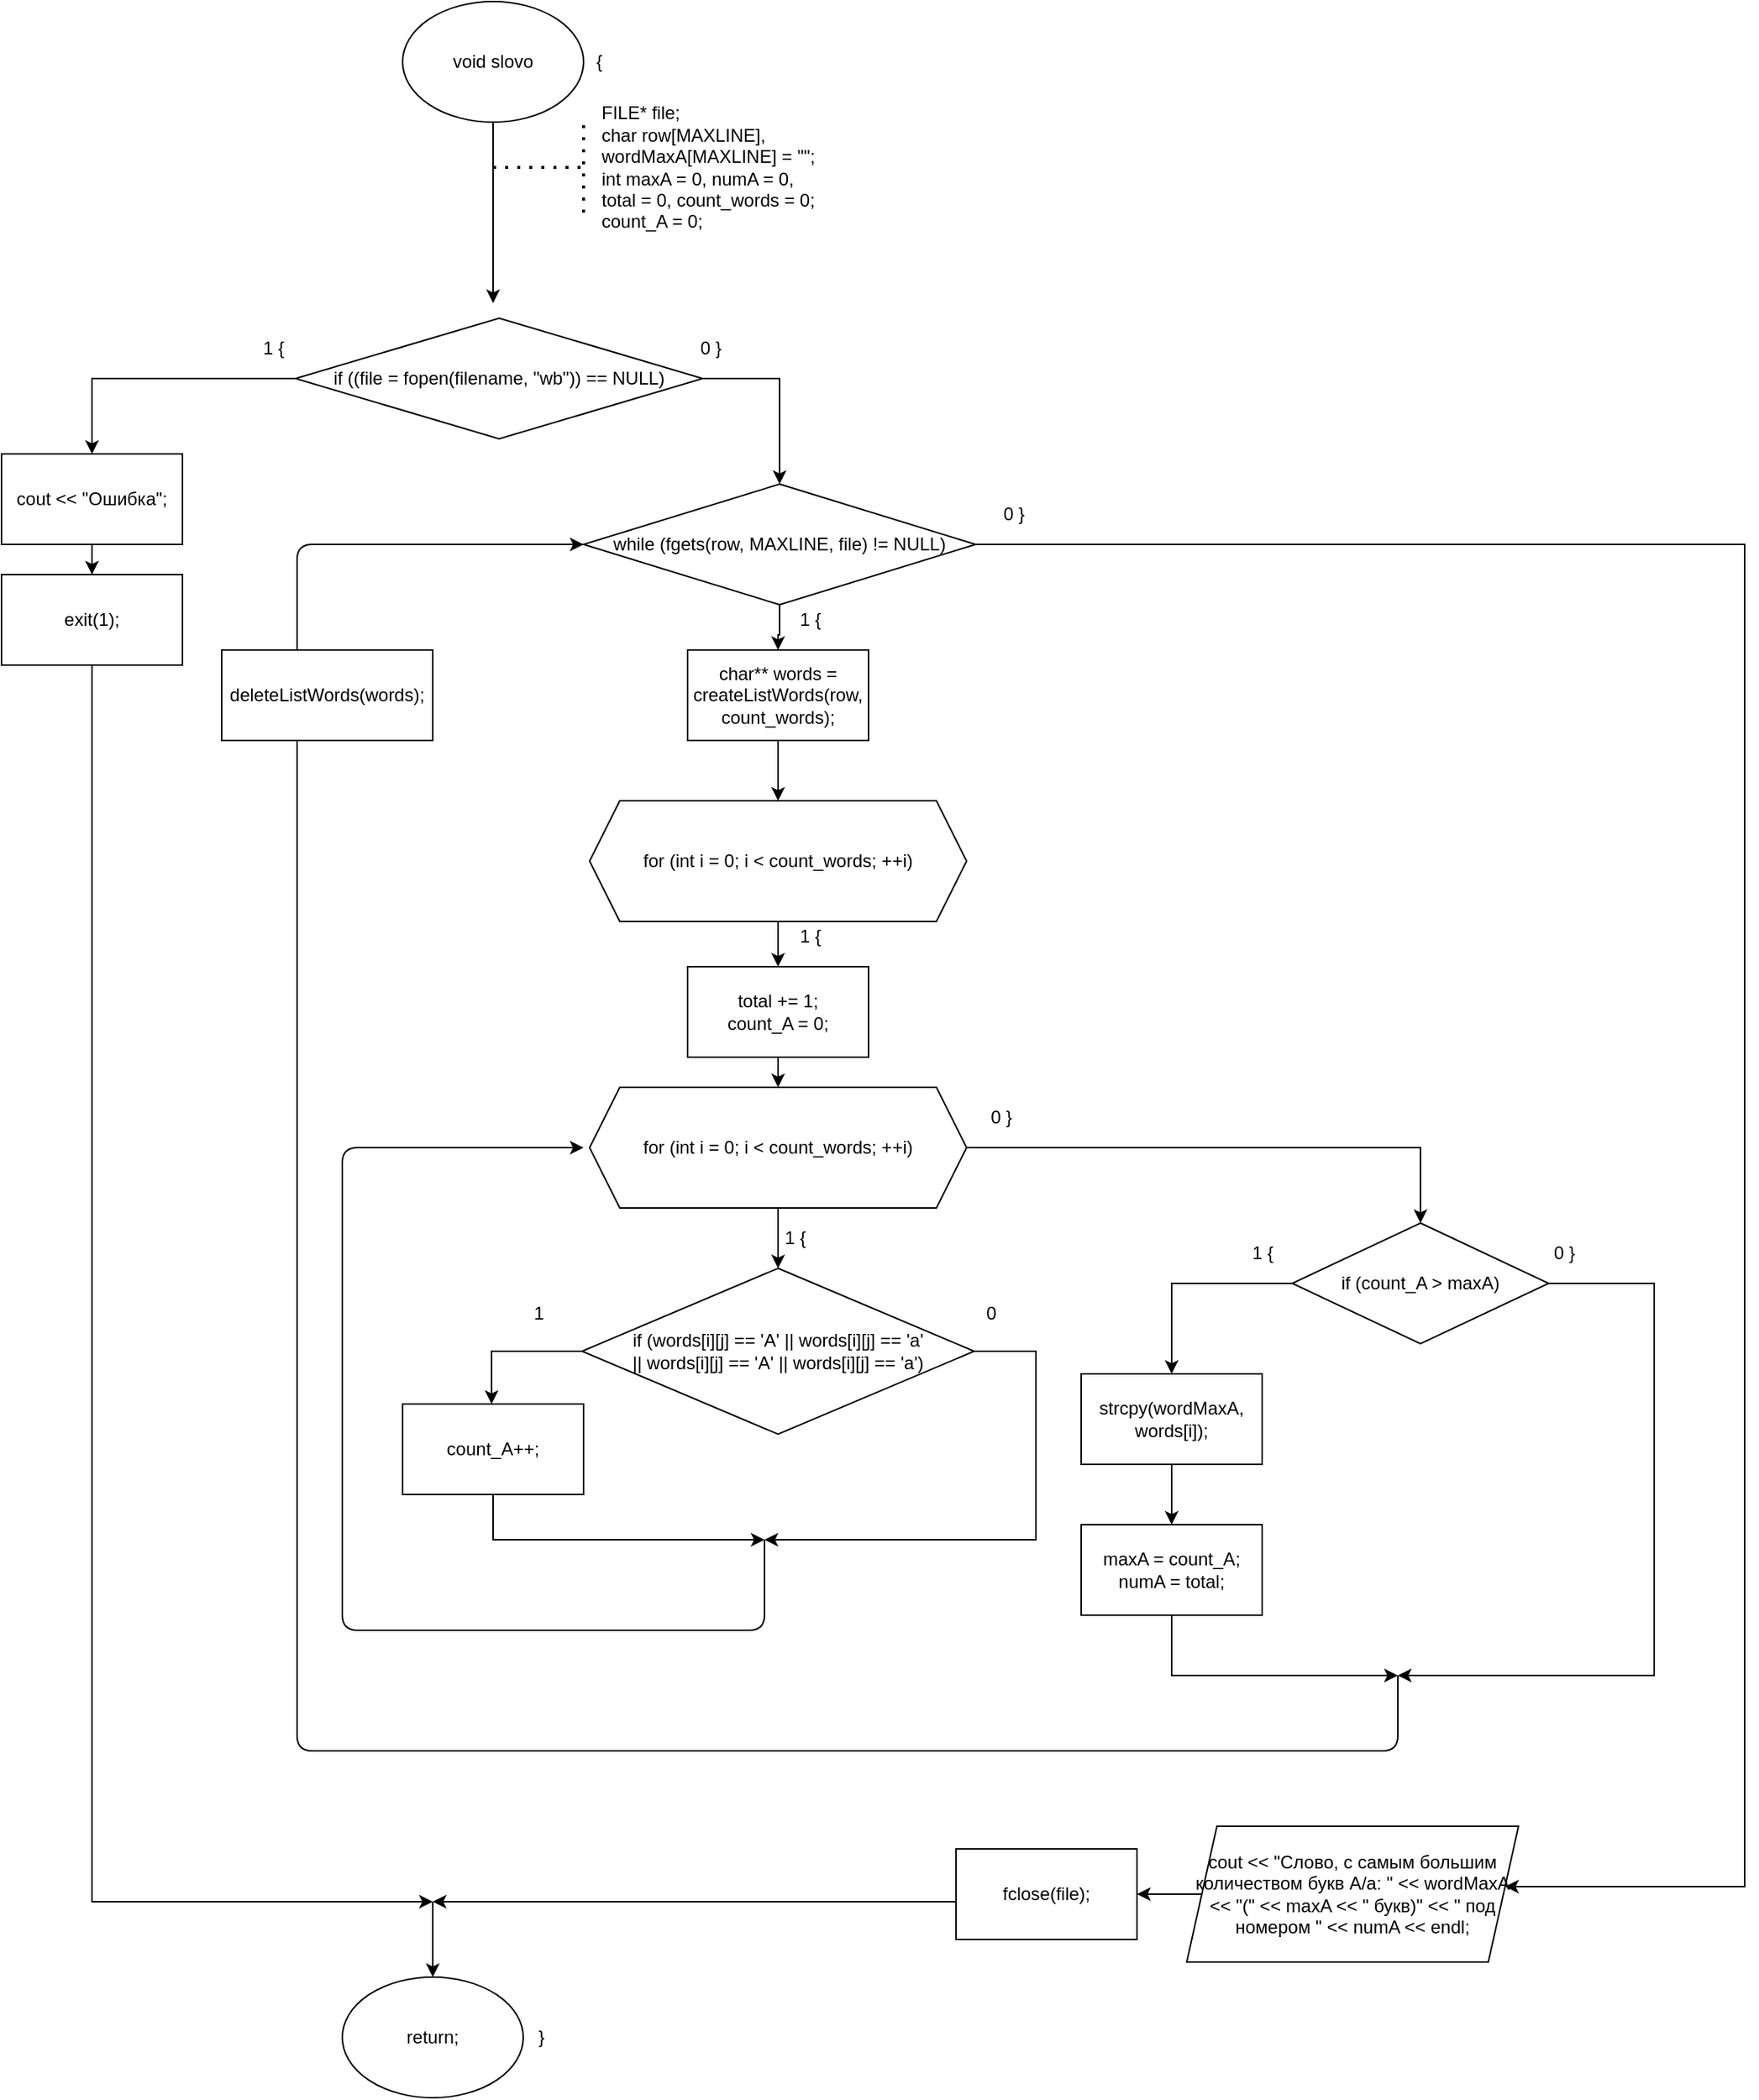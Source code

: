 <mxfile version="13.9.9" type="device"><diagram id="I7Hrgx_paLXaFWFVw1bG" name="Страница 1"><mxGraphModel dx="1217" dy="720" grid="1" gridSize="10" guides="1" tooltips="1" connect="1" arrows="1" fold="1" page="1" pageScale="1" pageWidth="827" pageHeight="1169" math="0" shadow="0"><root><mxCell id="0"/><mxCell id="1" parent="0"/><mxCell id="iAIFt_Bo2Ttkv_TQVGMk-1" style="edgeStyle=orthogonalEdgeStyle;rounded=0;orthogonalLoop=1;jettySize=auto;html=1;" edge="1" parent="1" source="iAIFt_Bo2Ttkv_TQVGMk-2"><mxGeometry relative="1" as="geometry"><mxPoint x="400" y="230" as="targetPoint"/></mxGeometry></mxCell><mxCell id="iAIFt_Bo2Ttkv_TQVGMk-2" value="void slovo" style="ellipse;whiteSpace=wrap;html=1;" vertex="1" parent="1"><mxGeometry x="340" y="30" width="120" height="80" as="geometry"/></mxCell><mxCell id="iAIFt_Bo2Ttkv_TQVGMk-3" value="" style="endArrow=none;dashed=1;html=1;dashPattern=1 3;strokeWidth=2;" edge="1" parent="1"><mxGeometry width="50" height="50" relative="1" as="geometry"><mxPoint x="400" y="140" as="sourcePoint"/><mxPoint x="460" y="140" as="targetPoint"/></mxGeometry></mxCell><mxCell id="iAIFt_Bo2Ttkv_TQVGMk-4" value="FILE* file;&lt;br&gt;&lt;div&gt;&lt;span&gt;char row[MAXLINE],&amp;nbsp;&lt;/span&gt;&lt;/div&gt;wordMaxA[MAXLINE] = &quot;&quot;;&lt;br&gt;int maxA = 0, numA = 0, &lt;br&gt;total = 0, count_words = 0;&lt;br&gt;count_A = 0;" style="text;html=1;align=left;verticalAlign=middle;resizable=0;points=[];autosize=1;" vertex="1" parent="1"><mxGeometry x="470" y="95" width="160" height="90" as="geometry"/></mxCell><mxCell id="iAIFt_Bo2Ttkv_TQVGMk-5" value="" style="endArrow=none;dashed=1;html=1;dashPattern=1 3;strokeWidth=2;" edge="1" parent="1"><mxGeometry width="50" height="50" relative="1" as="geometry"><mxPoint x="460" y="170" as="sourcePoint"/><mxPoint x="460" y="110" as="targetPoint"/></mxGeometry></mxCell><mxCell id="iAIFt_Bo2Ttkv_TQVGMk-6" style="edgeStyle=orthogonalEdgeStyle;rounded=0;orthogonalLoop=1;jettySize=auto;html=1;" edge="1" parent="1" source="iAIFt_Bo2Ttkv_TQVGMk-8" target="iAIFt_Bo2Ttkv_TQVGMk-10"><mxGeometry relative="1" as="geometry"><mxPoint x="244" y="350" as="targetPoint"/></mxGeometry></mxCell><mxCell id="iAIFt_Bo2Ttkv_TQVGMk-7" style="edgeStyle=orthogonalEdgeStyle;rounded=0;orthogonalLoop=1;jettySize=auto;html=1;entryX=0.5;entryY=0;entryDx=0;entryDy=0;" edge="1" parent="1" source="iAIFt_Bo2Ttkv_TQVGMk-8" target="iAIFt_Bo2Ttkv_TQVGMk-35"><mxGeometry relative="1" as="geometry"><mxPoint x="584" y="350.0" as="targetPoint"/><Array as="points"><mxPoint x="590" y="280"/></Array></mxGeometry></mxCell><mxCell id="iAIFt_Bo2Ttkv_TQVGMk-8" value="if ((file = fopen(filename, &quot;wb&quot;)) == NULL)" style="rhombus;whiteSpace=wrap;html=1;" vertex="1" parent="1"><mxGeometry x="269" y="240" width="270" height="80" as="geometry"/></mxCell><mxCell id="iAIFt_Bo2Ttkv_TQVGMk-9" value="" style="edgeStyle=orthogonalEdgeStyle;rounded=0;orthogonalLoop=1;jettySize=auto;html=1;" edge="1" parent="1" source="iAIFt_Bo2Ttkv_TQVGMk-10" target="iAIFt_Bo2Ttkv_TQVGMk-16"><mxGeometry relative="1" as="geometry"/></mxCell><mxCell id="iAIFt_Bo2Ttkv_TQVGMk-10" value="cout &amp;lt;&amp;lt; &quot;Ошибка&quot;;" style="rounded=0;whiteSpace=wrap;html=1;" vertex="1" parent="1"><mxGeometry x="74" y="330" width="120" height="60" as="geometry"/></mxCell><mxCell id="iAIFt_Bo2Ttkv_TQVGMk-11" value="1 {" style="text;html=1;align=center;verticalAlign=middle;resizable=0;points=[];autosize=1;" vertex="1" parent="1"><mxGeometry x="239" y="250" width="30" height="20" as="geometry"/></mxCell><mxCell id="iAIFt_Bo2Ttkv_TQVGMk-43" style="edgeStyle=orthogonalEdgeStyle;rounded=0;orthogonalLoop=1;jettySize=auto;html=1;" edge="1" parent="1" source="iAIFt_Bo2Ttkv_TQVGMk-14" target="iAIFt_Bo2Ttkv_TQVGMk-44"><mxGeometry relative="1" as="geometry"><mxPoint x="589.0" y="690" as="targetPoint"/></mxGeometry></mxCell><mxCell id="iAIFt_Bo2Ttkv_TQVGMk-14" value="for (int i = 0; i &amp;lt; count_words; ++i)" style="shape=hexagon;perimeter=hexagonPerimeter2;whiteSpace=wrap;html=1;fixedSize=1;" vertex="1" parent="1"><mxGeometry x="464" y="560" width="250" height="80" as="geometry"/></mxCell><mxCell id="iAIFt_Bo2Ttkv_TQVGMk-77" style="edgeStyle=orthogonalEdgeStyle;rounded=0;orthogonalLoop=1;jettySize=auto;html=1;" edge="1" parent="1" source="iAIFt_Bo2Ttkv_TQVGMk-16"><mxGeometry relative="1" as="geometry"><mxPoint x="360" y="1290" as="targetPoint"/><Array as="points"><mxPoint x="134" y="1290"/></Array></mxGeometry></mxCell><mxCell id="iAIFt_Bo2Ttkv_TQVGMk-16" value="exit(1);" style="rounded=0;whiteSpace=wrap;html=1;" vertex="1" parent="1"><mxGeometry x="74" y="410" width="120" height="60" as="geometry"/></mxCell><mxCell id="iAIFt_Bo2Ttkv_TQVGMk-24" value="0 }" style="text;html=1;align=center;verticalAlign=middle;resizable=0;points=[];autosize=1;" vertex="1" parent="1"><mxGeometry x="529" y="250" width="30" height="20" as="geometry"/></mxCell><mxCell id="iAIFt_Bo2Ttkv_TQVGMk-30" value="{" style="text;html=1;align=center;verticalAlign=middle;resizable=0;points=[];autosize=1;" vertex="1" parent="1"><mxGeometry x="460" y="60" width="20" height="20" as="geometry"/></mxCell><mxCell id="iAIFt_Bo2Ttkv_TQVGMk-39" style="edgeStyle=orthogonalEdgeStyle;rounded=0;orthogonalLoop=1;jettySize=auto;html=1;" edge="1" parent="1" source="iAIFt_Bo2Ttkv_TQVGMk-35" target="iAIFt_Bo2Ttkv_TQVGMk-41"><mxGeometry relative="1" as="geometry"><mxPoint x="590" y="490" as="targetPoint"/></mxGeometry></mxCell><mxCell id="iAIFt_Bo2Ttkv_TQVGMk-73" style="edgeStyle=orthogonalEdgeStyle;rounded=0;orthogonalLoop=1;jettySize=auto;html=1;" edge="1" parent="1" source="iAIFt_Bo2Ttkv_TQVGMk-35" target="iAIFt_Bo2Ttkv_TQVGMk-74"><mxGeometry relative="1" as="geometry"><mxPoint x="760" y="1280" as="targetPoint"/><Array as="points"><mxPoint x="1230" y="390"/><mxPoint x="1230" y="1280"/></Array></mxGeometry></mxCell><mxCell id="iAIFt_Bo2Ttkv_TQVGMk-35" value="while (fgets(row, MAXLINE, file) != NULL)" style="rhombus;whiteSpace=wrap;html=1;" vertex="1" parent="1"><mxGeometry x="460" y="350" width="260" height="80" as="geometry"/></mxCell><mxCell id="iAIFt_Bo2Ttkv_TQVGMk-42" style="edgeStyle=orthogonalEdgeStyle;rounded=0;orthogonalLoop=1;jettySize=auto;html=1;entryX=0.5;entryY=0;entryDx=0;entryDy=0;" edge="1" parent="1" source="iAIFt_Bo2Ttkv_TQVGMk-41" target="iAIFt_Bo2Ttkv_TQVGMk-14"><mxGeometry relative="1" as="geometry"/></mxCell><mxCell id="iAIFt_Bo2Ttkv_TQVGMk-41" value="char** words = createListWords(row, count_words);" style="rounded=0;whiteSpace=wrap;html=1;" vertex="1" parent="1"><mxGeometry x="529" y="460" width="120" height="60" as="geometry"/></mxCell><mxCell id="iAIFt_Bo2Ttkv_TQVGMk-45" style="edgeStyle=orthogonalEdgeStyle;rounded=0;orthogonalLoop=1;jettySize=auto;html=1;" edge="1" parent="1" source="iAIFt_Bo2Ttkv_TQVGMk-44"><mxGeometry relative="1" as="geometry"><mxPoint x="589.0" y="750" as="targetPoint"/></mxGeometry></mxCell><mxCell id="iAIFt_Bo2Ttkv_TQVGMk-44" value="&lt;div&gt;total += 1;&lt;/div&gt;&lt;div&gt;count_A = 0;&lt;/div&gt;" style="rounded=0;whiteSpace=wrap;html=1;" vertex="1" parent="1"><mxGeometry x="529.0" y="670" width="120" height="60" as="geometry"/></mxCell><mxCell id="iAIFt_Bo2Ttkv_TQVGMk-49" style="edgeStyle=orthogonalEdgeStyle;rounded=0;orthogonalLoop=1;jettySize=auto;html=1;" edge="1" parent="1" source="iAIFt_Bo2Ttkv_TQVGMk-46" target="iAIFt_Bo2Ttkv_TQVGMk-50"><mxGeometry relative="1" as="geometry"><mxPoint x="589" y="870" as="targetPoint"/></mxGeometry></mxCell><mxCell id="iAIFt_Bo2Ttkv_TQVGMk-66" style="edgeStyle=orthogonalEdgeStyle;rounded=0;orthogonalLoop=1;jettySize=auto;html=1;entryX=0.5;entryY=0;entryDx=0;entryDy=0;" edge="1" parent="1" source="iAIFt_Bo2Ttkv_TQVGMk-46" target="iAIFt_Bo2Ttkv_TQVGMk-56"><mxGeometry relative="1" as="geometry"><mxPoint x="970" y="840" as="targetPoint"/><Array as="points"><mxPoint x="1015" y="790"/></Array></mxGeometry></mxCell><mxCell id="iAIFt_Bo2Ttkv_TQVGMk-46" value="for (int i = 0; i &amp;lt; count_words; ++i)" style="shape=hexagon;perimeter=hexagonPerimeter2;whiteSpace=wrap;html=1;fixedSize=1;" vertex="1" parent="1"><mxGeometry x="464" y="750" width="250" height="80" as="geometry"/></mxCell><mxCell id="iAIFt_Bo2Ttkv_TQVGMk-47" value="1 {" style="text;html=1;align=center;verticalAlign=middle;resizable=0;points=[];autosize=1;" vertex="1" parent="1"><mxGeometry x="595" y="640" width="30" height="20" as="geometry"/></mxCell><mxCell id="iAIFt_Bo2Ttkv_TQVGMk-51" style="edgeStyle=orthogonalEdgeStyle;rounded=0;orthogonalLoop=1;jettySize=auto;html=1;" edge="1" parent="1" source="iAIFt_Bo2Ttkv_TQVGMk-50" target="iAIFt_Bo2Ttkv_TQVGMk-52"><mxGeometry relative="1" as="geometry"><mxPoint x="400" y="1000" as="targetPoint"/><Array as="points"><mxPoint x="399" y="925"/></Array></mxGeometry></mxCell><mxCell id="iAIFt_Bo2Ttkv_TQVGMk-54" style="edgeStyle=orthogonalEdgeStyle;rounded=0;orthogonalLoop=1;jettySize=auto;html=1;" edge="1" parent="1" source="iAIFt_Bo2Ttkv_TQVGMk-50"><mxGeometry relative="1" as="geometry"><mxPoint x="580" y="1050" as="targetPoint"/><Array as="points"><mxPoint x="760" y="925"/><mxPoint x="760" y="1050"/></Array></mxGeometry></mxCell><mxCell id="iAIFt_Bo2Ttkv_TQVGMk-50" value="if (words[i][j] == 'A' || words[i][j] == 'a' &lt;br&gt;|| words[i][j] == 'А' || words[i][j] == 'а')" style="rhombus;whiteSpace=wrap;html=1;" vertex="1" parent="1"><mxGeometry x="459" y="870" width="260" height="110" as="geometry"/></mxCell><mxCell id="iAIFt_Bo2Ttkv_TQVGMk-53" style="edgeStyle=orthogonalEdgeStyle;rounded=0;orthogonalLoop=1;jettySize=auto;html=1;" edge="1" parent="1" source="iAIFt_Bo2Ttkv_TQVGMk-52"><mxGeometry relative="1" as="geometry"><mxPoint x="580" y="1050" as="targetPoint"/><Array as="points"><mxPoint x="400" y="1050"/></Array></mxGeometry></mxCell><mxCell id="iAIFt_Bo2Ttkv_TQVGMk-52" value="count_A++;" style="rounded=0;whiteSpace=wrap;html=1;" vertex="1" parent="1"><mxGeometry x="340" y="960" width="120" height="60" as="geometry"/></mxCell><mxCell id="iAIFt_Bo2Ttkv_TQVGMk-55" value="" style="endArrow=classic;html=1;" edge="1" parent="1"><mxGeometry width="50" height="50" relative="1" as="geometry"><mxPoint x="580" y="1050" as="sourcePoint"/><mxPoint x="460" y="790" as="targetPoint"/><Array as="points"><mxPoint x="580" y="1110"/><mxPoint x="300" y="1110"/><mxPoint x="300" y="790"/></Array></mxGeometry></mxCell><mxCell id="iAIFt_Bo2Ttkv_TQVGMk-57" style="edgeStyle=orthogonalEdgeStyle;rounded=0;orthogonalLoop=1;jettySize=auto;html=1;" edge="1" parent="1" source="iAIFt_Bo2Ttkv_TQVGMk-56" target="iAIFt_Bo2Ttkv_TQVGMk-58"><mxGeometry relative="1" as="geometry"><mxPoint x="870" y="930" as="targetPoint"/></mxGeometry></mxCell><mxCell id="iAIFt_Bo2Ttkv_TQVGMk-62" style="edgeStyle=orthogonalEdgeStyle;rounded=0;orthogonalLoop=1;jettySize=auto;html=1;" edge="1" parent="1" source="iAIFt_Bo2Ttkv_TQVGMk-56"><mxGeometry relative="1" as="geometry"><mxPoint x="1000" y="1140" as="targetPoint"/><Array as="points"><mxPoint x="1170" y="880"/><mxPoint x="1170" y="1140"/></Array></mxGeometry></mxCell><mxCell id="iAIFt_Bo2Ttkv_TQVGMk-56" value="if (count_A &amp;gt; maxA)" style="rhombus;whiteSpace=wrap;html=1;" vertex="1" parent="1"><mxGeometry x="930" y="840" width="170" height="80" as="geometry"/></mxCell><mxCell id="iAIFt_Bo2Ttkv_TQVGMk-59" style="edgeStyle=orthogonalEdgeStyle;rounded=0;orthogonalLoop=1;jettySize=auto;html=1;" edge="1" parent="1" source="iAIFt_Bo2Ttkv_TQVGMk-58" target="iAIFt_Bo2Ttkv_TQVGMk-60"><mxGeometry relative="1" as="geometry"><mxPoint x="850" y="1040" as="targetPoint"/></mxGeometry></mxCell><mxCell id="iAIFt_Bo2Ttkv_TQVGMk-58" value="strcpy(wordMaxA, words[i]);" style="rounded=0;whiteSpace=wrap;html=1;" vertex="1" parent="1"><mxGeometry x="790" y="940" width="120" height="60" as="geometry"/></mxCell><mxCell id="iAIFt_Bo2Ttkv_TQVGMk-61" style="edgeStyle=orthogonalEdgeStyle;rounded=0;orthogonalLoop=1;jettySize=auto;html=1;" edge="1" parent="1" source="iAIFt_Bo2Ttkv_TQVGMk-60"><mxGeometry relative="1" as="geometry"><mxPoint x="1000" y="1140" as="targetPoint"/><Array as="points"><mxPoint x="850" y="1140"/></Array></mxGeometry></mxCell><mxCell id="iAIFt_Bo2Ttkv_TQVGMk-60" value="&lt;div&gt;maxA = count_A;&lt;/div&gt;&lt;div&gt;&lt;span&gt;&#9;&#9;&#9;&#9;&lt;/span&gt;numA = total;&lt;/div&gt;" style="rounded=0;whiteSpace=wrap;html=1;" vertex="1" parent="1"><mxGeometry x="790" y="1040" width="120" height="60" as="geometry"/></mxCell><mxCell id="iAIFt_Bo2Ttkv_TQVGMk-63" value="1" style="text;html=1;align=center;verticalAlign=middle;resizable=0;points=[];autosize=1;" vertex="1" parent="1"><mxGeometry x="420" y="890" width="20" height="20" as="geometry"/></mxCell><mxCell id="iAIFt_Bo2Ttkv_TQVGMk-64" value="0" style="text;html=1;align=center;verticalAlign=middle;resizable=0;points=[];autosize=1;" vertex="1" parent="1"><mxGeometry x="720" y="890" width="20" height="20" as="geometry"/></mxCell><mxCell id="iAIFt_Bo2Ttkv_TQVGMk-65" value="1 {" style="text;html=1;align=center;verticalAlign=middle;resizable=0;points=[];autosize=1;" vertex="1" parent="1"><mxGeometry x="585" y="840" width="30" height="20" as="geometry"/></mxCell><mxCell id="iAIFt_Bo2Ttkv_TQVGMk-67" value="&amp;nbsp;0 }" style="text;html=1;align=center;verticalAlign=middle;resizable=0;points=[];autosize=1;" vertex="1" parent="1"><mxGeometry x="720" y="760" width="30" height="20" as="geometry"/></mxCell><mxCell id="iAIFt_Bo2Ttkv_TQVGMk-68" value="1 {" style="text;html=1;align=center;verticalAlign=middle;resizable=0;points=[];autosize=1;" vertex="1" parent="1"><mxGeometry x="595" y="430" width="30" height="20" as="geometry"/></mxCell><mxCell id="iAIFt_Bo2Ttkv_TQVGMk-69" value="" style="endArrow=classic;html=1;entryX=0;entryY=0.5;entryDx=0;entryDy=0;" edge="1" parent="1" target="iAIFt_Bo2Ttkv_TQVGMk-35"><mxGeometry width="50" height="50" relative="1" as="geometry"><mxPoint x="1000" y="1140" as="sourcePoint"/><mxPoint x="260" y="410" as="targetPoint"/><Array as="points"><mxPoint x="1000" y="1190"/><mxPoint x="270" y="1190"/><mxPoint x="270" y="390"/></Array></mxGeometry></mxCell><mxCell id="iAIFt_Bo2Ttkv_TQVGMk-72" value="deleteListWords(words);" style="rounded=0;whiteSpace=wrap;html=1;" vertex="1" parent="1"><mxGeometry x="220" y="460" width="140" height="60" as="geometry"/></mxCell><mxCell id="iAIFt_Bo2Ttkv_TQVGMk-75" style="edgeStyle=orthogonalEdgeStyle;rounded=0;orthogonalLoop=1;jettySize=auto;html=1;" edge="1" parent="1" source="iAIFt_Bo2Ttkv_TQVGMk-74" target="iAIFt_Bo2Ttkv_TQVGMk-76"><mxGeometry relative="1" as="geometry"><mxPoint x="810" y="1285" as="targetPoint"/></mxGeometry></mxCell><mxCell id="iAIFt_Bo2Ttkv_TQVGMk-74" value="cout &amp;lt;&amp;lt; &quot;Слово, с самым большим количеством букв А/a: &quot; &amp;lt;&amp;lt; wordMaxA &amp;lt;&amp;lt; &quot;(&quot; &amp;lt;&amp;lt; maxA &amp;lt;&amp;lt; &quot; букв)&quot; &amp;lt;&amp;lt; &quot; под номером &quot; &amp;lt;&amp;lt; numA &amp;lt;&amp;lt; endl;" style="shape=parallelogram;perimeter=parallelogramPerimeter;whiteSpace=wrap;html=1;fixedSize=1;" vertex="1" parent="1"><mxGeometry x="860" y="1240" width="220" height="90" as="geometry"/></mxCell><mxCell id="iAIFt_Bo2Ttkv_TQVGMk-78" style="edgeStyle=orthogonalEdgeStyle;rounded=0;orthogonalLoop=1;jettySize=auto;html=1;" edge="1" parent="1" source="iAIFt_Bo2Ttkv_TQVGMk-76"><mxGeometry relative="1" as="geometry"><mxPoint x="360" y="1290" as="targetPoint"/><Array as="points"><mxPoint x="620" y="1290"/><mxPoint x="620" y="1290"/></Array></mxGeometry></mxCell><mxCell id="iAIFt_Bo2Ttkv_TQVGMk-76" value="fclose(file);" style="rounded=0;whiteSpace=wrap;html=1;" vertex="1" parent="1"><mxGeometry x="707" y="1255" width="120" height="60" as="geometry"/></mxCell><mxCell id="iAIFt_Bo2Ttkv_TQVGMk-79" value="" style="endArrow=classic;html=1;" edge="1" parent="1" target="iAIFt_Bo2Ttkv_TQVGMk-80"><mxGeometry width="50" height="50" relative="1" as="geometry"><mxPoint x="360" y="1290" as="sourcePoint"/><mxPoint x="360" y="1360" as="targetPoint"/></mxGeometry></mxCell><mxCell id="iAIFt_Bo2Ttkv_TQVGMk-80" value="return;" style="ellipse;whiteSpace=wrap;html=1;" vertex="1" parent="1"><mxGeometry x="300" y="1340" width="120" height="80" as="geometry"/></mxCell><mxCell id="iAIFt_Bo2Ttkv_TQVGMk-81" value="&amp;nbsp;}" style="text;html=1;align=center;verticalAlign=middle;resizable=0;points=[];autosize=1;" vertex="1" parent="1"><mxGeometry x="420" y="1370" width="20" height="20" as="geometry"/></mxCell><mxCell id="iAIFt_Bo2Ttkv_TQVGMk-82" value="0 }" style="text;html=1;align=center;verticalAlign=middle;resizable=0;points=[];autosize=1;" vertex="1" parent="1"><mxGeometry x="730" y="360" width="30" height="20" as="geometry"/></mxCell><mxCell id="iAIFt_Bo2Ttkv_TQVGMk-83" value="1 {" style="text;html=1;align=center;verticalAlign=middle;resizable=0;points=[];autosize=1;" vertex="1" parent="1"><mxGeometry x="895" y="850" width="30" height="20" as="geometry"/></mxCell><mxCell id="iAIFt_Bo2Ttkv_TQVGMk-84" value="0 }" style="text;html=1;align=center;verticalAlign=middle;resizable=0;points=[];autosize=1;" vertex="1" parent="1"><mxGeometry x="1095" y="850" width="30" height="20" as="geometry"/></mxCell></root></mxGraphModel></diagram></mxfile>